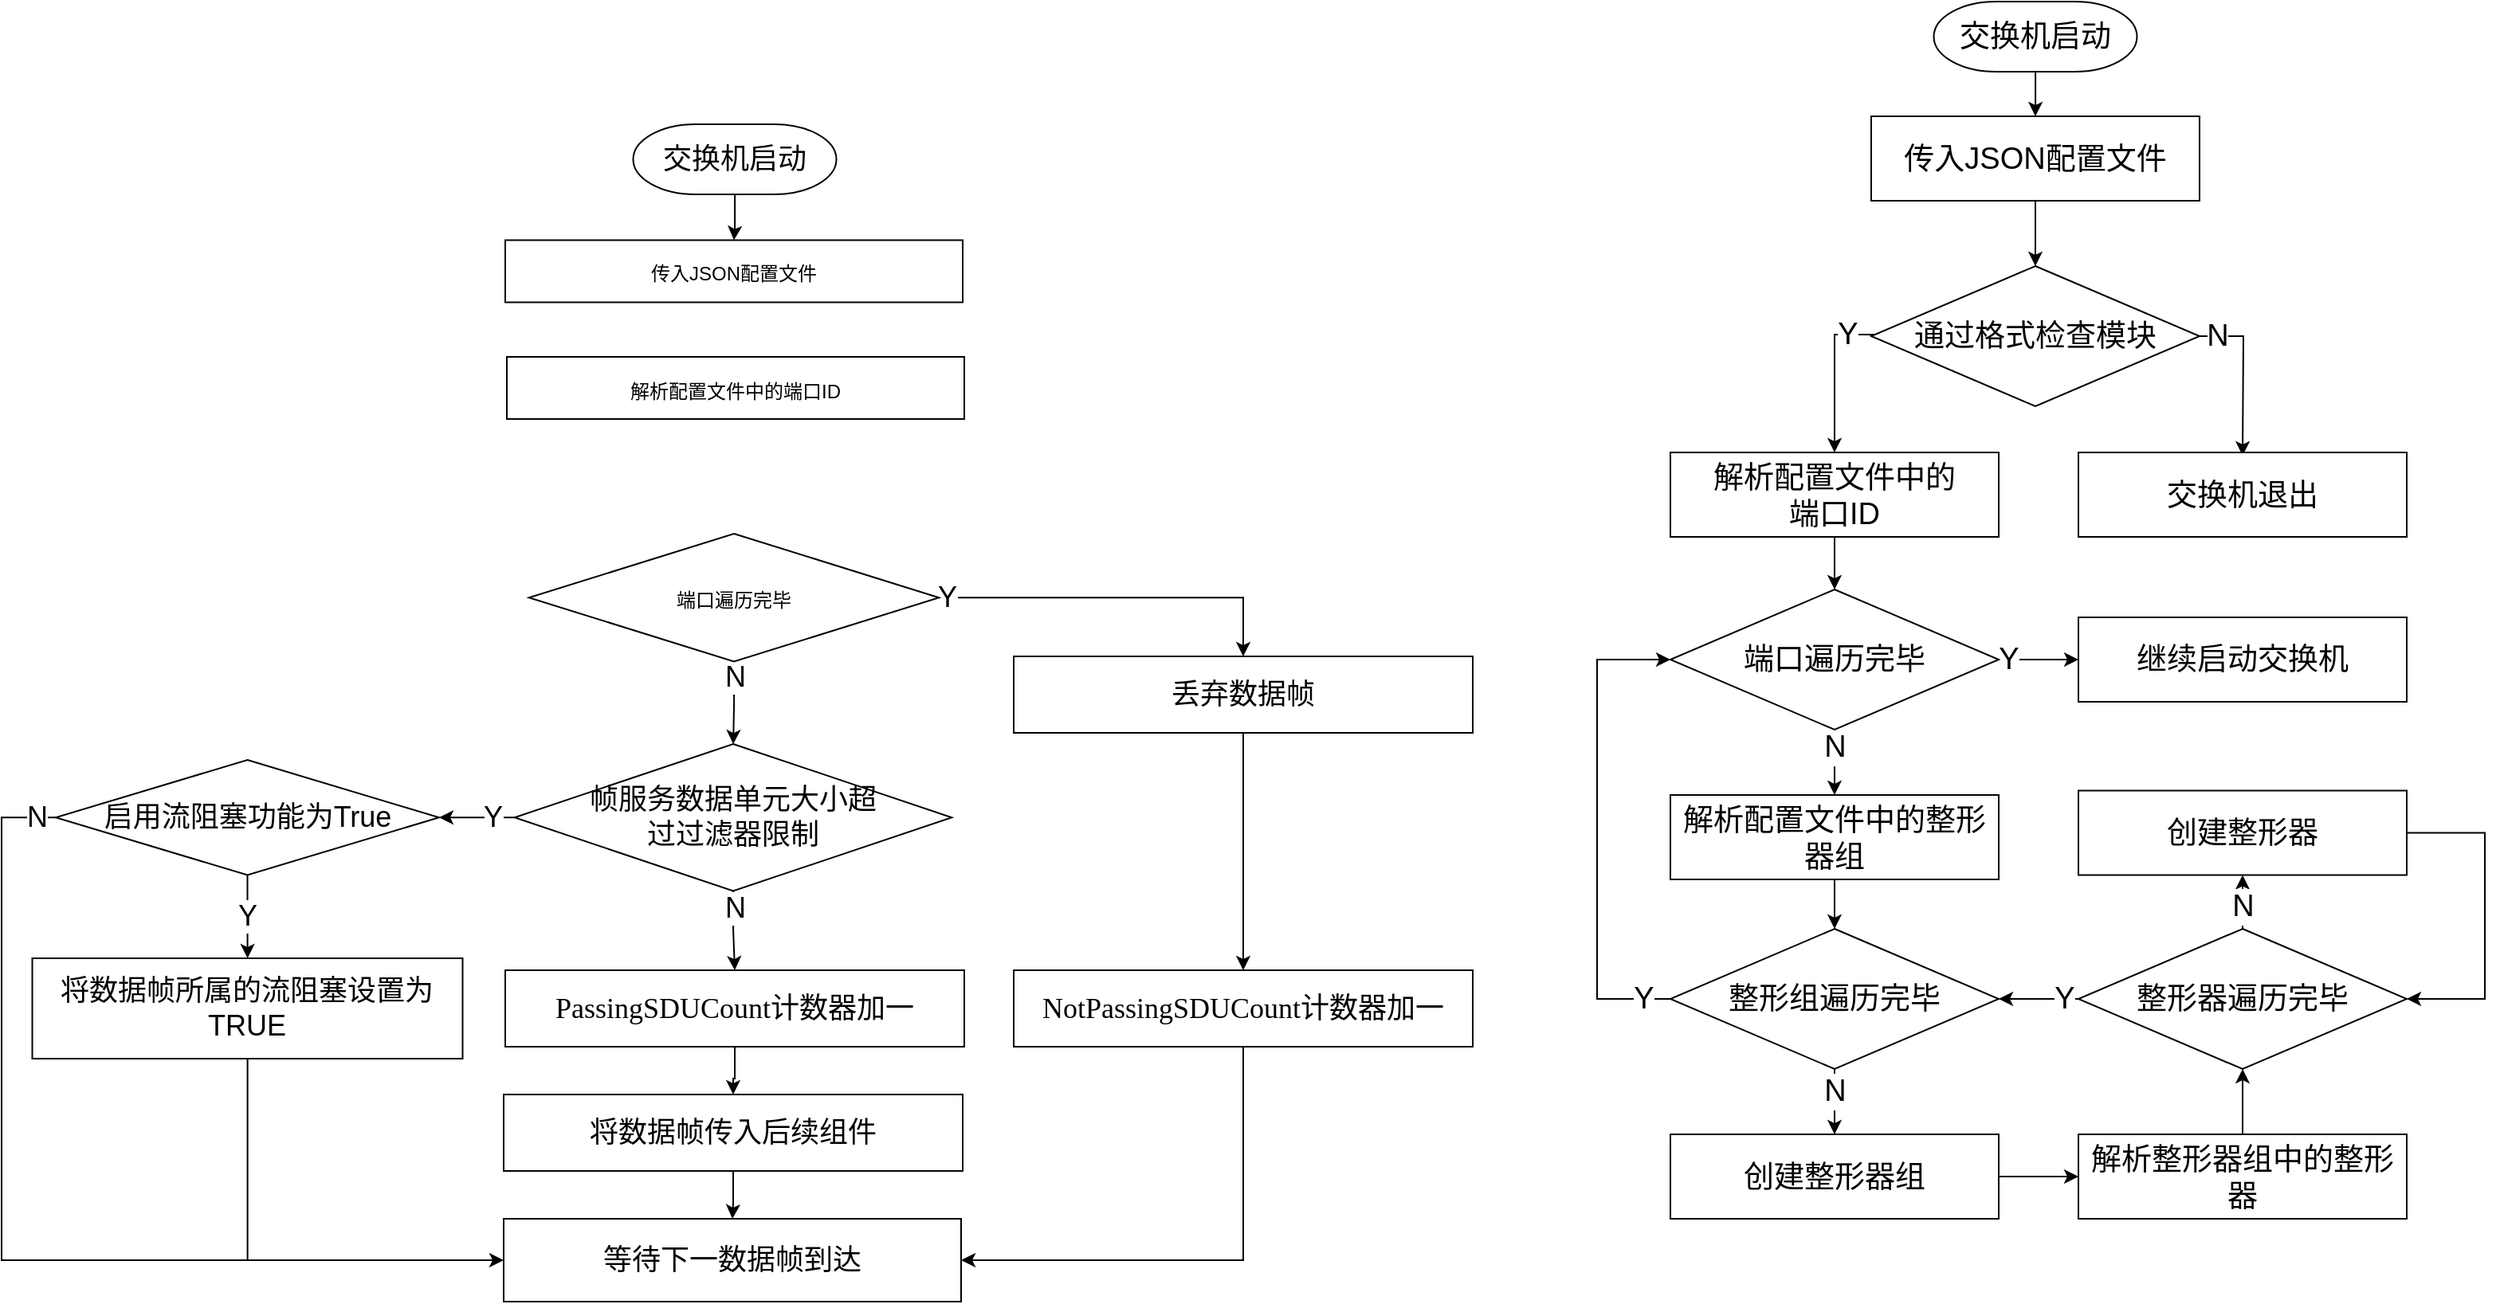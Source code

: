 <mxfile version="14.6.0" type="github">
  <diagram id="pxUBgEpJWLVhZw8-UUw9" name="Page-1">
    <mxGraphModel dx="2473" dy="1296" grid="0" gridSize="10" guides="1" tooltips="1" connect="1" arrows="1" fold="1" page="0" pageScale="1" pageWidth="827" pageHeight="1169" math="0" shadow="0">
      <root>
        <mxCell id="0" />
        <mxCell id="1" parent="0" />
        <mxCell id="zuVJhvhLiGhgLHlathdB-58" value="" style="edgeStyle=orthogonalEdgeStyle;rounded=0;orthogonalLoop=1;jettySize=auto;html=1;fontSize=19;" edge="1" parent="1" source="49dao7TgzA2wgEi7NybF-1" target="zuVJhvhLiGhgLHlathdB-57">
          <mxGeometry relative="1" as="geometry" />
        </mxCell>
        <mxCell id="49dao7TgzA2wgEi7NybF-1" value="传入JSON配置文件" style="rounded=0;whiteSpace=wrap;html=1;fontSize=19;" parent="1" vertex="1">
          <mxGeometry x="393" y="-24" width="206" height="53" as="geometry" />
        </mxCell>
        <mxCell id="49dao7TgzA2wgEi7NybF-32" value="Y" style="edgeStyle=orthogonalEdgeStyle;rounded=0;orthogonalLoop=1;jettySize=auto;html=1;fontSize=19;entryX=0;entryY=0.5;entryDx=0;entryDy=0;" parent="1" source="49dao7TgzA2wgEi7NybF-15" target="zuVJhvhLiGhgLHlathdB-31" edge="1">
          <mxGeometry x="-0.766" relative="1" as="geometry">
            <mxPoint x="565" y="317" as="targetPoint" />
            <mxPoint as="offset" />
          </mxGeometry>
        </mxCell>
        <mxCell id="zuVJhvhLiGhgLHlathdB-44" value="N" style="edgeStyle=orthogonalEdgeStyle;rounded=0;orthogonalLoop=1;jettySize=auto;html=1;fontSize=19;" edge="1" parent="1" source="49dao7TgzA2wgEi7NybF-15" target="zuVJhvhLiGhgLHlathdB-36">
          <mxGeometry x="-0.463" relative="1" as="geometry">
            <mxPoint as="offset" />
          </mxGeometry>
        </mxCell>
        <mxCell id="49dao7TgzA2wgEi7NybF-15" value="端口遍历完毕" style="rhombus;whiteSpace=wrap;html=1;fontSize=19;" parent="1" vertex="1">
          <mxGeometry x="267" y="273" width="206" height="88" as="geometry" />
        </mxCell>
        <mxCell id="zuVJhvhLiGhgLHlathdB-2" value="" style="edgeStyle=orthogonalEdgeStyle;rounded=0;orthogonalLoop=1;jettySize=auto;html=1;fontSize=18;entryX=0.5;entryY=0;entryDx=0;entryDy=0;" edge="1" parent="1" source="zuVJhvhLiGhgLHlathdB-3" target="zuVJhvhLiGhgLHlathdB-5">
          <mxGeometry relative="1" as="geometry" />
        </mxCell>
        <mxCell id="zuVJhvhLiGhgLHlathdB-3" value="&lt;font style=&quot;font-size: 18px&quot;&gt;交换机启动&lt;/font&gt;" style="strokeWidth=1;html=1;shape=mxgraph.flowchart.terminator;whiteSpace=wrap;fontSize=18;" vertex="1" parent="1">
          <mxGeometry x="-383.75" y="-19" width="127.5" height="44" as="geometry" />
        </mxCell>
        <mxCell id="zuVJhvhLiGhgLHlathdB-5" value="&lt;span style=&quot;font-size: 12px&quot;&gt;传入JSON&lt;/span&gt;&lt;span style=&quot;font-size: 12px&quot;&gt;配置文件&lt;/span&gt;" style="rounded=0;whiteSpace=wrap;html=1;strokeWidth=1;fontSize=18;" vertex="1" parent="1">
          <mxGeometry x="-464" y="53.75" width="287" height="39" as="geometry" />
        </mxCell>
        <mxCell id="zuVJhvhLiGhgLHlathdB-6" value="Y" style="edgeStyle=orthogonalEdgeStyle;rounded=0;orthogonalLoop=1;jettySize=auto;html=1;fontSize=18;entryX=0.5;entryY=0;entryDx=0;entryDy=0;" edge="1" parent="1" source="zuVJhvhLiGhgLHlathdB-8" target="zuVJhvhLiGhgLHlathdB-10">
          <mxGeometry x="-0.955" relative="1" as="geometry">
            <mxPoint as="offset" />
            <mxPoint x="-117" y="199.25" as="targetPoint" />
            <Array as="points">
              <mxPoint x="-1" y="278" />
            </Array>
          </mxGeometry>
        </mxCell>
        <mxCell id="zuVJhvhLiGhgLHlathdB-7" value="N" style="edgeStyle=orthogonalEdgeStyle;rounded=0;orthogonalLoop=1;jettySize=auto;html=1;fontSize=18;" edge="1" parent="1" source="zuVJhvhLiGhgLHlathdB-8" target="zuVJhvhLiGhgLHlathdB-15">
          <mxGeometry x="-0.626" relative="1" as="geometry">
            <mxPoint as="offset" />
          </mxGeometry>
        </mxCell>
        <mxCell id="zuVJhvhLiGhgLHlathdB-8" value="&lt;span style=&quot;font-size: 12px&quot;&gt;端口遍历完毕&lt;/span&gt;" style="rhombus;whiteSpace=wrap;html=1;strokeWidth=1;fontSize=18;" vertex="1" parent="1">
          <mxGeometry x="-449.13" y="238" width="257.25" height="80.25" as="geometry" />
        </mxCell>
        <mxCell id="zuVJhvhLiGhgLHlathdB-9" value="" style="edgeStyle=orthogonalEdgeStyle;rounded=0;orthogonalLoop=1;jettySize=auto;html=1;fontSize=18;" edge="1" parent="1" source="zuVJhvhLiGhgLHlathdB-10" target="zuVJhvhLiGhgLHlathdB-12">
          <mxGeometry relative="1" as="geometry" />
        </mxCell>
        <mxCell id="zuVJhvhLiGhgLHlathdB-10" value="丢弃数据帧" style="rounded=0;whiteSpace=wrap;html=1;strokeWidth=1;fontSize=18;" vertex="1" parent="1">
          <mxGeometry x="-145" y="315" width="288" height="48" as="geometry" />
        </mxCell>
        <mxCell id="zuVJhvhLiGhgLHlathdB-11" value="" style="edgeStyle=orthogonalEdgeStyle;rounded=0;orthogonalLoop=1;jettySize=auto;html=1;fontSize=18;entryX=1;entryY=0.5;entryDx=0;entryDy=0;" edge="1" parent="1" source="zuVJhvhLiGhgLHlathdB-12" target="zuVJhvhLiGhgLHlathdB-25">
          <mxGeometry relative="1" as="geometry">
            <mxPoint x="-1" y="634" as="targetPoint" />
            <Array as="points">
              <mxPoint x="-1" y="694" />
            </Array>
          </mxGeometry>
        </mxCell>
        <mxCell id="zuVJhvhLiGhgLHlathdB-12" value="&lt;span lang=&quot;EN-US&quot; style=&quot;font-size: 18px; font-family: &amp;quot;times new roman&amp;quot;, serif;&quot;&gt;NotPassingSDUCount&lt;/span&gt;&lt;span style=&quot;font-size: 18px;&quot;&gt;计数器加一&lt;/span&gt;" style="rounded=0;whiteSpace=wrap;html=1;strokeWidth=1;fontSize=18;" vertex="1" parent="1">
          <mxGeometry x="-145" y="512" width="288" height="48" as="geometry" />
        </mxCell>
        <mxCell id="zuVJhvhLiGhgLHlathdB-13" value="N" style="edgeStyle=orthogonalEdgeStyle;rounded=0;orthogonalLoop=1;jettySize=auto;html=1;fontSize=18;" edge="1" parent="1" source="zuVJhvhLiGhgLHlathdB-15" target="zuVJhvhLiGhgLHlathdB-17">
          <mxGeometry x="-0.575" y="1" relative="1" as="geometry">
            <mxPoint as="offset" />
          </mxGeometry>
        </mxCell>
        <mxCell id="zuVJhvhLiGhgLHlathdB-14" value="Y" style="edgeStyle=orthogonalEdgeStyle;rounded=0;orthogonalLoop=1;jettySize=auto;html=1;fontSize=18;" edge="1" parent="1" source="zuVJhvhLiGhgLHlathdB-15" target="zuVJhvhLiGhgLHlathdB-22">
          <mxGeometry x="-0.414" relative="1" as="geometry">
            <mxPoint as="offset" />
          </mxGeometry>
        </mxCell>
        <mxCell id="zuVJhvhLiGhgLHlathdB-15" value="&lt;span style=&quot;font-size: 18px&quot;&gt;帧服务数据单元大小超&lt;br&gt;过过滤器&lt;/span&gt;&lt;span style=&quot;font-size: 18px&quot;&gt;限制&lt;/span&gt;" style="rhombus;whiteSpace=wrap;html=1;strokeWidth=1;fontSize=18;" vertex="1" parent="1">
          <mxGeometry x="-458.13" y="370" width="274.25" height="92.25" as="geometry" />
        </mxCell>
        <mxCell id="zuVJhvhLiGhgLHlathdB-16" value="" style="edgeStyle=orthogonalEdgeStyle;rounded=0;orthogonalLoop=1;jettySize=auto;html=1;fontSize=18;" edge="1" parent="1" source="zuVJhvhLiGhgLHlathdB-17" target="zuVJhvhLiGhgLHlathdB-19">
          <mxGeometry relative="1" as="geometry" />
        </mxCell>
        <mxCell id="zuVJhvhLiGhgLHlathdB-17" value="&lt;span lang=&quot;EN-US&quot; style=&quot;font-size: 18px; font-family: &amp;quot;times new roman&amp;quot;, serif;&quot;&gt;PassingSDUCount&lt;/span&gt;&lt;span style=&quot;font-size: 18px;&quot;&gt;计数器加一&lt;/span&gt;" style="rounded=0;whiteSpace=wrap;html=1;strokeWidth=1;fontSize=18;" vertex="1" parent="1">
          <mxGeometry x="-464" y="512" width="288" height="48" as="geometry" />
        </mxCell>
        <mxCell id="zuVJhvhLiGhgLHlathdB-18" value="" style="edgeStyle=orthogonalEdgeStyle;rounded=0;orthogonalLoop=1;jettySize=auto;html=1;fontSize=18;" edge="1" parent="1" source="zuVJhvhLiGhgLHlathdB-19" target="zuVJhvhLiGhgLHlathdB-25">
          <mxGeometry relative="1" as="geometry" />
        </mxCell>
        <mxCell id="zuVJhvhLiGhgLHlathdB-19" value="&lt;span style=&quot;font-size: 18px&quot;&gt;将数据帧传入后续组件&lt;/span&gt;" style="rounded=0;whiteSpace=wrap;html=1;strokeWidth=1;fontSize=18;" vertex="1" parent="1">
          <mxGeometry x="-465" y="590" width="288" height="48" as="geometry" />
        </mxCell>
        <mxCell id="zuVJhvhLiGhgLHlathdB-20" value="Y" style="edgeStyle=orthogonalEdgeStyle;rounded=0;orthogonalLoop=1;jettySize=auto;html=1;fontSize=18;" edge="1" parent="1" source="zuVJhvhLiGhgLHlathdB-22" target="zuVJhvhLiGhgLHlathdB-24">
          <mxGeometry relative="1" as="geometry" />
        </mxCell>
        <mxCell id="zuVJhvhLiGhgLHlathdB-21" value="N" style="edgeStyle=orthogonalEdgeStyle;rounded=0;orthogonalLoop=1;jettySize=auto;html=1;fontSize=18;endArrow=none;endFill=0;" edge="1" parent="1" source="zuVJhvhLiGhgLHlathdB-22">
          <mxGeometry x="-0.946" relative="1" as="geometry">
            <mxPoint x="-626" y="694.0" as="targetPoint" />
            <Array as="points">
              <mxPoint x="-780" y="416" />
              <mxPoint x="-780" y="694" />
            </Array>
            <mxPoint as="offset" />
          </mxGeometry>
        </mxCell>
        <mxCell id="zuVJhvhLiGhgLHlathdB-22" value="&lt;span style=&quot;font-size: 18px;&quot;&gt;启用流阻塞功能为True&lt;/span&gt;" style="rhombus;whiteSpace=wrap;html=1;strokeWidth=1;fontSize=18;" vertex="1" parent="1">
          <mxGeometry x="-746" y="380" width="240.5" height="72.25" as="geometry" />
        </mxCell>
        <mxCell id="zuVJhvhLiGhgLHlathdB-23" value="" style="edgeStyle=orthogonalEdgeStyle;rounded=0;orthogonalLoop=1;jettySize=auto;html=1;fontSize=18;entryX=0;entryY=0.5;entryDx=0;entryDy=0;" edge="1" parent="1" source="zuVJhvhLiGhgLHlathdB-24" target="zuVJhvhLiGhgLHlathdB-25">
          <mxGeometry relative="1" as="geometry">
            <mxPoint x="-625.75" y="649" as="targetPoint" />
            <Array as="points">
              <mxPoint x="-626" y="694" />
            </Array>
          </mxGeometry>
        </mxCell>
        <mxCell id="zuVJhvhLiGhgLHlathdB-24" value="&lt;span style=&quot;font-size: 18px&quot;&gt;将数据帧所属的&lt;/span&gt;&lt;span style=&quot;font-size: 18px&quot;&gt;流阻塞设置为TRUE&lt;/span&gt;" style="rounded=0;whiteSpace=wrap;html=1;strokeWidth=1;fontSize=18;" vertex="1" parent="1">
          <mxGeometry x="-760.75" y="504.5" width="270" height="63" as="geometry" />
        </mxCell>
        <mxCell id="zuVJhvhLiGhgLHlathdB-25" value="&lt;font style=&quot;font-size: 18px&quot;&gt;等待下一数据帧到达&lt;/font&gt;" style="rounded=0;whiteSpace=wrap;html=1;strokeWidth=1;fontSize=18;" vertex="1" parent="1">
          <mxGeometry x="-465" y="668" width="287" height="52" as="geometry" />
        </mxCell>
        <mxCell id="zuVJhvhLiGhgLHlathdB-26" value="&lt;span style=&quot;font-size: 12px&quot;&gt;解析配置文件中的端口ID&lt;/span&gt;" style="rounded=0;whiteSpace=wrap;html=1;strokeWidth=1;fontSize=18;" vertex="1" parent="1">
          <mxGeometry x="-463" y="127" width="287" height="39" as="geometry" />
        </mxCell>
        <mxCell id="zuVJhvhLiGhgLHlathdB-35" value="" style="edgeStyle=orthogonalEdgeStyle;rounded=0;orthogonalLoop=1;jettySize=auto;html=1;fontSize=19;" edge="1" parent="1" source="zuVJhvhLiGhgLHlathdB-28" target="49dao7TgzA2wgEi7NybF-1">
          <mxGeometry relative="1" as="geometry" />
        </mxCell>
        <mxCell id="zuVJhvhLiGhgLHlathdB-28" value="&lt;font style=&quot;font-size: 19px;&quot;&gt;交换机启动&lt;/font&gt;" style="strokeWidth=1;html=1;shape=mxgraph.flowchart.terminator;whiteSpace=wrap;fontSize=19;" vertex="1" parent="1">
          <mxGeometry x="432.25" y="-96" width="127.5" height="44" as="geometry" />
        </mxCell>
        <mxCell id="zuVJhvhLiGhgLHlathdB-33" value="" style="edgeStyle=orthogonalEdgeStyle;rounded=0;orthogonalLoop=1;jettySize=auto;html=1;fontSize=19;" edge="1" parent="1" source="zuVJhvhLiGhgLHlathdB-29" target="49dao7TgzA2wgEi7NybF-15">
          <mxGeometry relative="1" as="geometry" />
        </mxCell>
        <mxCell id="zuVJhvhLiGhgLHlathdB-29" value="解析配置文件中的&lt;br&gt;端口ID" style="rounded=0;whiteSpace=wrap;html=1;fontSize=19;" vertex="1" parent="1">
          <mxGeometry x="267" y="187" width="206" height="53" as="geometry" />
        </mxCell>
        <mxCell id="zuVJhvhLiGhgLHlathdB-31" value="继续启动交换机" style="rounded=0;whiteSpace=wrap;html=1;fontSize=19;" vertex="1" parent="1">
          <mxGeometry x="523" y="290.5" width="206" height="53" as="geometry" />
        </mxCell>
        <mxCell id="zuVJhvhLiGhgLHlathdB-45" value="" style="edgeStyle=orthogonalEdgeStyle;rounded=0;orthogonalLoop=1;jettySize=auto;html=1;fontSize=19;" edge="1" parent="1" source="zuVJhvhLiGhgLHlathdB-36" target="zuVJhvhLiGhgLHlathdB-37">
          <mxGeometry relative="1" as="geometry" />
        </mxCell>
        <mxCell id="zuVJhvhLiGhgLHlathdB-36" value="解析配置文件中的整形器组" style="rounded=0;whiteSpace=wrap;html=1;fontSize=19;" vertex="1" parent="1">
          <mxGeometry x="267" y="402" width="206" height="53" as="geometry" />
        </mxCell>
        <mxCell id="zuVJhvhLiGhgLHlathdB-46" value="N" style="edgeStyle=orthogonalEdgeStyle;rounded=0;orthogonalLoop=1;jettySize=auto;html=1;fontSize=19;" edge="1" parent="1" source="zuVJhvhLiGhgLHlathdB-37" target="zuVJhvhLiGhgLHlathdB-38">
          <mxGeometry x="-0.317" relative="1" as="geometry">
            <mxPoint as="offset" />
          </mxGeometry>
        </mxCell>
        <mxCell id="zuVJhvhLiGhgLHlathdB-48" value="Y" style="edgeStyle=orthogonalEdgeStyle;rounded=0;orthogonalLoop=1;jettySize=auto;html=1;fontSize=19;entryX=0;entryY=0.5;entryDx=0;entryDy=0;" edge="1" parent="1" source="zuVJhvhLiGhgLHlathdB-37" target="49dao7TgzA2wgEi7NybF-15">
          <mxGeometry x="-0.886" relative="1" as="geometry">
            <mxPoint x="144" y="523.5" as="targetPoint" />
            <Array as="points">
              <mxPoint x="221" y="530" />
              <mxPoint x="221" y="317" />
            </Array>
            <mxPoint as="offset" />
          </mxGeometry>
        </mxCell>
        <mxCell id="zuVJhvhLiGhgLHlathdB-37" value="整形组遍历完毕" style="rhombus;whiteSpace=wrap;html=1;fontSize=19;" vertex="1" parent="1">
          <mxGeometry x="267" y="486" width="206" height="88" as="geometry" />
        </mxCell>
        <mxCell id="zuVJhvhLiGhgLHlathdB-50" value="" style="edgeStyle=orthogonalEdgeStyle;rounded=0;orthogonalLoop=1;jettySize=auto;html=1;fontSize=19;" edge="1" parent="1" source="zuVJhvhLiGhgLHlathdB-38" target="zuVJhvhLiGhgLHlathdB-40">
          <mxGeometry relative="1" as="geometry" />
        </mxCell>
        <mxCell id="zuVJhvhLiGhgLHlathdB-38" value="创建整形器组" style="rounded=0;whiteSpace=wrap;html=1;fontSize=19;" vertex="1" parent="1">
          <mxGeometry x="267" y="615" width="206" height="53" as="geometry" />
        </mxCell>
        <mxCell id="zuVJhvhLiGhgLHlathdB-49" value="Y" style="edgeStyle=orthogonalEdgeStyle;rounded=0;orthogonalLoop=1;jettySize=auto;html=1;fontSize=19;" edge="1" parent="1" source="zuVJhvhLiGhgLHlathdB-39" target="zuVJhvhLiGhgLHlathdB-37">
          <mxGeometry x="-0.64" relative="1" as="geometry">
            <mxPoint as="offset" />
          </mxGeometry>
        </mxCell>
        <mxCell id="zuVJhvhLiGhgLHlathdB-52" value="N" style="edgeStyle=orthogonalEdgeStyle;rounded=0;orthogonalLoop=1;jettySize=auto;html=1;fontSize=19;" edge="1" parent="1" source="zuVJhvhLiGhgLHlathdB-39" target="zuVJhvhLiGhgLHlathdB-41">
          <mxGeometry x="0.135" relative="1" as="geometry">
            <mxPoint as="offset" />
          </mxGeometry>
        </mxCell>
        <mxCell id="zuVJhvhLiGhgLHlathdB-39" value="整形器遍历完毕" style="rhombus;whiteSpace=wrap;html=1;fontSize=19;" vertex="1" parent="1">
          <mxGeometry x="523" y="486" width="206" height="88" as="geometry" />
        </mxCell>
        <mxCell id="zuVJhvhLiGhgLHlathdB-51" value="" style="edgeStyle=orthogonalEdgeStyle;rounded=0;orthogonalLoop=1;jettySize=auto;html=1;fontSize=19;" edge="1" parent="1" source="zuVJhvhLiGhgLHlathdB-40" target="zuVJhvhLiGhgLHlathdB-39">
          <mxGeometry relative="1" as="geometry" />
        </mxCell>
        <mxCell id="zuVJhvhLiGhgLHlathdB-40" value="解析整形器组中的整形器" style="rounded=0;whiteSpace=wrap;html=1;fontSize=19;" vertex="1" parent="1">
          <mxGeometry x="523" y="615" width="206" height="53" as="geometry" />
        </mxCell>
        <mxCell id="zuVJhvhLiGhgLHlathdB-54" value="" style="edgeStyle=orthogonalEdgeStyle;rounded=0;orthogonalLoop=1;jettySize=auto;html=1;fontSize=19;entryX=1;entryY=0.5;entryDx=0;entryDy=0;" edge="1" parent="1" source="zuVJhvhLiGhgLHlathdB-41" target="zuVJhvhLiGhgLHlathdB-39">
          <mxGeometry relative="1" as="geometry">
            <mxPoint x="852" y="425.75" as="targetPoint" />
            <Array as="points">
              <mxPoint x="778" y="426" />
              <mxPoint x="778" y="530" />
            </Array>
          </mxGeometry>
        </mxCell>
        <mxCell id="zuVJhvhLiGhgLHlathdB-41" value="创建整形器" style="rounded=0;whiteSpace=wrap;html=1;fontSize=19;" vertex="1" parent="1">
          <mxGeometry x="523" y="399.25" width="206" height="53" as="geometry" />
        </mxCell>
        <mxCell id="zuVJhvhLiGhgLHlathdB-60" value="Y" style="edgeStyle=orthogonalEdgeStyle;rounded=0;orthogonalLoop=1;jettySize=auto;html=1;fontSize=19;entryX=0.5;entryY=0;entryDx=0;entryDy=0;" edge="1" parent="1" source="zuVJhvhLiGhgLHlathdB-57" target="zuVJhvhLiGhgLHlathdB-29">
          <mxGeometry x="-0.644" relative="1" as="geometry">
            <mxPoint x="263" y="113" as="targetPoint" />
            <Array as="points">
              <mxPoint x="370" y="113" />
            </Array>
            <mxPoint as="offset" />
          </mxGeometry>
        </mxCell>
        <mxCell id="zuVJhvhLiGhgLHlathdB-63" value="N" style="edgeStyle=orthogonalEdgeStyle;rounded=0;orthogonalLoop=1;jettySize=auto;html=1;fontSize=19;" edge="1" parent="1" source="zuVJhvhLiGhgLHlathdB-57">
          <mxGeometry x="-0.782" relative="1" as="geometry">
            <mxPoint x="626" y="189" as="targetPoint" />
            <mxPoint as="offset" />
          </mxGeometry>
        </mxCell>
        <mxCell id="zuVJhvhLiGhgLHlathdB-57" value="通过格式检查模块" style="rhombus;whiteSpace=wrap;html=1;fontSize=19;" vertex="1" parent="1">
          <mxGeometry x="393" y="70" width="206" height="88" as="geometry" />
        </mxCell>
        <mxCell id="zuVJhvhLiGhgLHlathdB-61" value="交换机退出" style="rounded=0;whiteSpace=wrap;html=1;fontSize=19;" vertex="1" parent="1">
          <mxGeometry x="523" y="187" width="206" height="53" as="geometry" />
        </mxCell>
      </root>
    </mxGraphModel>
  </diagram>
</mxfile>
